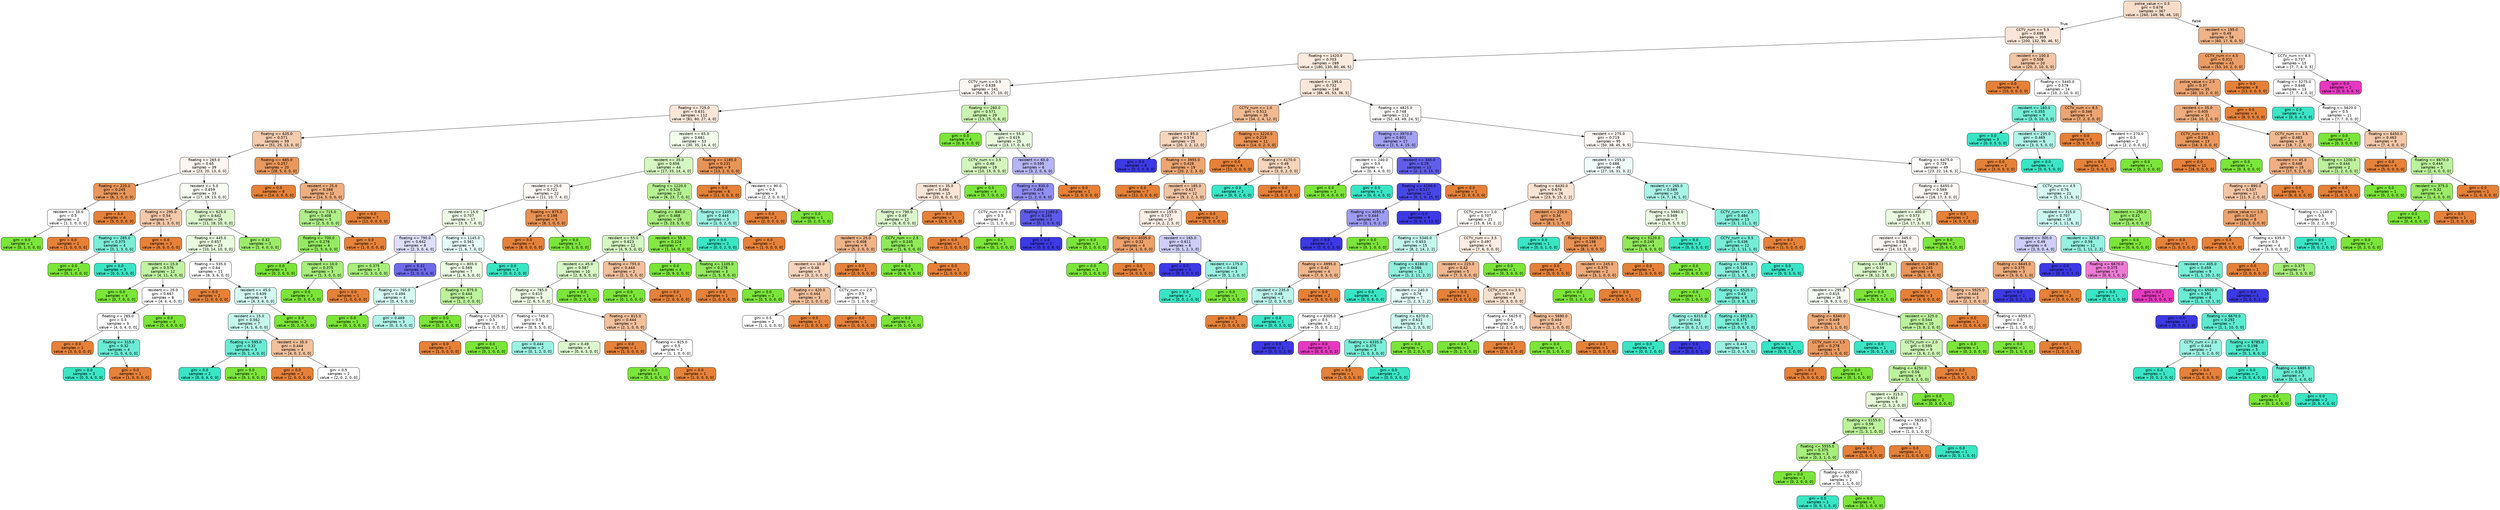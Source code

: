 digraph Tree {
node [shape=box, style="filled, rounded", color="black", fontname=helvetica] ;
edge [fontname=helvetica] ;
0 [label="police_value <= 0.5\ngini = 0.678\nsamples = 367\nvalue = [260, 149, 96, 46, 10]", fillcolor="#f8ddca"] ;
1 [label="CCTV_num <= 5.5\ngini = 0.698\nsamples = 309\nvalue = [200, 132, 90, 46, 5]", fillcolor="#fae6d8"] ;
0 -> 1 [labeldistance=2.5, labelangle=45, headlabel="True"] ;
2 [label="floating <= 1420.0\ngini = 0.703\nsamples = 289\nvalue = [180, 130, 80, 46, 5]", fillcolor="#fbebdf"] ;
1 -> 2 ;
3 [label="CCTV_num <= 0.5\ngini = 0.638\nsamples = 141\nvalue = [94, 85, 27, 10, 0]", fillcolor="#fdf6f1"] ;
2 -> 3 ;
4 [label="floating <= 725.0\ngini = 0.631\nsamples = 112\nvalue = [81, 60, 27, 4, 0]", fillcolor="#fae7da"] ;
3 -> 4 ;
5 [label="floating <= 635.0\ngini = 0.571\nsamples = 59\nvalue = [51, 25, 13, 0, 0]", fillcolor="#f4ccaf"] ;
4 -> 5 ;
6 [label="floating <= 265.0\ngini = 0.65\nsamples = 39\nvalue = [23, 20, 13, 0, 0]", fillcolor="#fdf5ef"] ;
5 -> 6 ;
7 [label="floating <= 220.0\ngini = 0.245\nsamples = 6\nvalue = [6, 1, 0, 0, 0]", fillcolor="#e9965a"] ;
6 -> 7 ;
8 [label="resident <= 10.0\ngini = 0.5\nsamples = 2\nvalue = [1, 1, 0, 0, 0]", fillcolor="#ffffff"] ;
7 -> 8 ;
9 [label="gini = 0.0\nsamples = 1\nvalue = [0, 1, 0, 0, 0]", fillcolor="#7be539"] ;
8 -> 9 ;
10 [label="gini = 0.0\nsamples = 1\nvalue = [1, 0, 0, 0, 0]", fillcolor="#e58139"] ;
8 -> 10 ;
11 [label="gini = 0.0\nsamples = 4\nvalue = [5, 0, 0, 0, 0]", fillcolor="#e58139"] ;
7 -> 11 ;
12 [label="resident <= 5.0\ngini = 0.659\nsamples = 33\nvalue = [17, 19, 13, 0, 0]", fillcolor="#f7fdf3"] ;
6 -> 12 ;
13 [label="floating <= 295.0\ngini = 0.54\nsamples = 7\nvalue = [6, 1, 3, 0, 0]", fillcolor="#f4c9aa"] ;
12 -> 13 ;
14 [label="floating <= 285.0\ngini = 0.375\nsamples = 4\nvalue = [0, 1, 3, 0, 0]", fillcolor="#7beed8"] ;
13 -> 14 ;
15 [label="gini = 0.0\nsamples = 1\nvalue = [0, 1, 0, 0, 0]", fillcolor="#7be539"] ;
14 -> 15 ;
16 [label="gini = 0.0\nsamples = 3\nvalue = [0, 0, 3, 0, 0]", fillcolor="#39e5c5"] ;
14 -> 16 ;
17 [label="gini = 0.0\nsamples = 3\nvalue = [6, 0, 0, 0, 0]", fillcolor="#e58139"] ;
13 -> 17 ;
18 [label="floating <= 625.0\ngini = 0.642\nsamples = 26\nvalue = [11, 18, 10, 0, 0]", fillcolor="#def8ce"] ;
12 -> 18 ;
19 [label="floating <= 445.0\ngini = 0.657\nsamples = 23\nvalue = [10, 14, 10, 0, 0]", fillcolor="#e9fbde"] ;
18 -> 19 ;
20 [label="resident <= 15.0\ngini = 0.576\nsamples = 12\nvalue = [4, 11, 4, 0, 0]", fillcolor="#c1f3a3"] ;
19 -> 20 ;
21 [label="gini = 0.0\nsamples = 4\nvalue = [0, 7, 0, 0, 0]", fillcolor="#7be539"] ;
20 -> 21 ;
22 [label="resident <= 25.0\ngini = 0.667\nsamples = 8\nvalue = [4, 4, 4, 0, 0]", fillcolor="#ffffff"] ;
20 -> 22 ;
23 [label="floating <= 285.0\ngini = 0.5\nsamples = 5\nvalue = [4, 0, 4, 0, 0]", fillcolor="#ffffff"] ;
22 -> 23 ;
24 [label="gini = 0.0\nsamples = 1\nvalue = [3, 0, 0, 0, 0]", fillcolor="#e58139"] ;
23 -> 24 ;
25 [label="floating <= 315.0\ngini = 0.32\nsamples = 4\nvalue = [1, 0, 4, 0, 0]", fillcolor="#6aecd4"] ;
23 -> 25 ;
26 [label="gini = 0.0\nsamples = 3\nvalue = [0, 0, 4, 0, 0]", fillcolor="#39e5c5"] ;
25 -> 26 ;
27 [label="gini = 0.0\nsamples = 1\nvalue = [1, 0, 0, 0, 0]", fillcolor="#e58139"] ;
25 -> 27 ;
28 [label="gini = 0.0\nsamples = 3\nvalue = [0, 4, 0, 0, 0]", fillcolor="#7be539"] ;
22 -> 28 ;
29 [label="floating <= 535.0\ngini = 0.64\nsamples = 11\nvalue = [6, 3, 6, 0, 0]", fillcolor="#ffffff"] ;
19 -> 29 ;
30 [label="gini = 0.0\nsamples = 2\nvalue = [2, 0, 0, 0, 0]", fillcolor="#e58139"] ;
29 -> 30 ;
31 [label="resident <= 45.0\ngini = 0.639\nsamples = 9\nvalue = [4, 3, 6, 0, 0]", fillcolor="#d3f9f2"] ;
29 -> 31 ;
32 [label="resident <= 15.0\ngini = 0.562\nsamples = 7\nvalue = [4, 1, 6, 0, 0]", fillcolor="#c6f8ee"] ;
31 -> 32 ;
33 [label="floating <= 595.0\ngini = 0.32\nsamples = 3\nvalue = [0, 1, 4, 0, 0]", fillcolor="#6aecd4"] ;
32 -> 33 ;
34 [label="gini = 0.0\nsamples = 2\nvalue = [0, 0, 4, 0, 0]", fillcolor="#39e5c5"] ;
33 -> 34 ;
35 [label="gini = 0.0\nsamples = 1\nvalue = [0, 1, 0, 0, 0]", fillcolor="#7be539"] ;
33 -> 35 ;
36 [label="resident <= 35.0\ngini = 0.444\nsamples = 4\nvalue = [4, 0, 2, 0, 0]", fillcolor="#f2c09c"] ;
32 -> 36 ;
37 [label="gini = 0.0\nsamples = 2\nvalue = [2, 0, 0, 0, 0]", fillcolor="#e58139"] ;
36 -> 37 ;
38 [label="gini = 0.5\nsamples = 2\nvalue = [2, 0, 2, 0, 0]", fillcolor="#ffffff"] ;
36 -> 38 ;
39 [label="gini = 0.0\nsamples = 2\nvalue = [0, 2, 0, 0, 0]", fillcolor="#7be539"] ;
31 -> 39 ;
40 [label="gini = 0.32\nsamples = 3\nvalue = [1, 4, 0, 0, 0]", fillcolor="#9cec6a"] ;
18 -> 40 ;
41 [label="floating <= 685.0\ngini = 0.257\nsamples = 20\nvalue = [28, 5, 0, 0, 0]", fillcolor="#ea985c"] ;
5 -> 41 ;
42 [label="gini = 0.0\nsamples = 8\nvalue = [14, 0, 0, 0, 0]", fillcolor="#e58139"] ;
41 -> 42 ;
43 [label="resident <= 25.0\ngini = 0.388\nsamples = 12\nvalue = [14, 5, 0, 0, 0]", fillcolor="#eeae80"] ;
41 -> 43 ;
44 [label="floating <= 715.0\ngini = 0.408\nsamples = 5\nvalue = [2, 5, 0, 0, 0]", fillcolor="#b0ef88"] ;
43 -> 44 ;
45 [label="floating <= 700.0\ngini = 0.278\nsamples = 4\nvalue = [1, 5, 0, 0, 0]", fillcolor="#95ea61"] ;
44 -> 45 ;
46 [label="gini = 0.0\nsamples = 1\nvalue = [0, 2, 0, 0, 0]", fillcolor="#7be539"] ;
45 -> 46 ;
47 [label="resident <= 10.0\ngini = 0.375\nsamples = 3\nvalue = [1, 3, 0, 0, 0]", fillcolor="#a7ee7b"] ;
45 -> 47 ;
48 [label="gini = 0.0\nsamples = 2\nvalue = [0, 3, 0, 0, 0]", fillcolor="#7be539"] ;
47 -> 48 ;
49 [label="gini = 0.0\nsamples = 1\nvalue = [1, 0, 0, 0, 0]", fillcolor="#e58139"] ;
47 -> 49 ;
50 [label="gini = 0.0\nsamples = 1\nvalue = [1, 0, 0, 0, 0]", fillcolor="#e58139"] ;
44 -> 50 ;
51 [label="gini = 0.0\nsamples = 7\nvalue = [12, 0, 0, 0, 0]", fillcolor="#e58139"] ;
43 -> 51 ;
52 [label="resident <= 65.0\ngini = 0.661\nsamples = 53\nvalue = [30, 35, 14, 4, 0]", fillcolor="#f3fdec"] ;
4 -> 52 ;
53 [label="resident <= 35.0\ngini = 0.656\nsamples = 44\nvalue = [17, 33, 14, 4, 0]", fillcolor="#d6f7c1"] ;
52 -> 53 ;
54 [label="resident <= 25.0\ngini = 0.721\nsamples = 22\nvalue = [11, 10, 7, 4, 0]", fillcolor="#fef9f6"] ;
53 -> 54 ;
55 [label="resident <= 15.0\ngini = 0.707\nsamples = 17\nvalue = [3, 9, 7, 4, 0]", fillcolor="#eefce6"] ;
54 -> 55 ;
56 [label="floating <= 790.0\ngini = 0.642\nsamples = 8\nvalue = [2, 3, 0, 4, 0]", fillcolor="#dedefb"] ;
55 -> 56 ;
57 [label="gini = 0.375\nsamples = 3\nvalue = [1, 3, 0, 0, 0]", fillcolor="#a7ee7b"] ;
56 -> 57 ;
58 [label="gini = 0.32\nsamples = 5\nvalue = [1, 0, 0, 4, 0]", fillcolor="#6d6aec"] ;
56 -> 58 ;
59 [label="floating <= 1145.0\ngini = 0.561\nsamples = 9\nvalue = [1, 6, 7, 0, 0]", fillcolor="#e6fcf8"] ;
55 -> 59 ;
60 [label="floating <= 805.0\ngini = 0.569\nsamples = 7\nvalue = [1, 6, 5, 0, 0]", fillcolor="#ecfbe3"] ;
59 -> 60 ;
61 [label="floating <= 765.0\ngini = 0.494\nsamples = 4\nvalue = [0, 4, 5, 0, 0]", fillcolor="#d7faf3"] ;
60 -> 61 ;
62 [label="gini = 0.0\nsamples = 1\nvalue = [0, 1, 0, 0, 0]", fillcolor="#7be539"] ;
61 -> 62 ;
63 [label="gini = 0.469\nsamples = 3\nvalue = [0, 3, 5, 0, 0]", fillcolor="#b0f5e8"] ;
61 -> 63 ;
64 [label="floating <= 875.0\ngini = 0.444\nsamples = 3\nvalue = [1, 2, 0, 0, 0]", fillcolor="#bdf29c"] ;
60 -> 64 ;
65 [label="gini = 0.0\nsamples = 1\nvalue = [0, 1, 0, 0, 0]", fillcolor="#7be539"] ;
64 -> 65 ;
66 [label="floating <= 1025.0\ngini = 0.5\nsamples = 2\nvalue = [1, 1, 0, 0, 0]", fillcolor="#ffffff"] ;
64 -> 66 ;
67 [label="gini = 0.0\nsamples = 1\nvalue = [1, 0, 0, 0, 0]", fillcolor="#e58139"] ;
66 -> 67 ;
68 [label="gini = 0.0\nsamples = 1\nvalue = [0, 1, 0, 0, 0]", fillcolor="#7be539"] ;
66 -> 68 ;
69 [label="gini = 0.0\nsamples = 2\nvalue = [0, 0, 2, 0, 0]", fillcolor="#39e5c5"] ;
59 -> 69 ;
70 [label="floating <= 875.0\ngini = 0.198\nsamples = 5\nvalue = [8, 1, 0, 0, 0]", fillcolor="#e89152"] ;
54 -> 70 ;
71 [label="gini = 0.0\nsamples = 4\nvalue = [8, 0, 0, 0, 0]", fillcolor="#e58139"] ;
70 -> 71 ;
72 [label="gini = 0.0\nsamples = 1\nvalue = [0, 1, 0, 0, 0]", fillcolor="#7be539"] ;
70 -> 72 ;
73 [label="floating <= 1220.0\ngini = 0.526\nsamples = 22\nvalue = [6, 23, 7, 0, 0]", fillcolor="#b6f192"] ;
53 -> 73 ;
74 [label="floating <= 840.0\ngini = 0.468\nsamples = 19\nvalue = [5, 23, 5, 0, 0]", fillcolor="#aaee80"] ;
73 -> 74 ;
75 [label="resident <= 55.0\ngini = 0.623\nsamples = 12\nvalue = [4, 9, 5, 0, 0]", fillcolor="#d6f7c2"] ;
74 -> 75 ;
76 [label="resident <= 45.0\ngini = 0.587\nsamples = 10\nvalue = [2, 8, 5, 0, 0]", fillcolor="#d7f7c4"] ;
75 -> 76 ;
77 [label="floating <= 785.0\ngini = 0.615\nsamples = 9\nvalue = [2, 6, 5, 0, 0]", fillcolor="#eefce6"] ;
76 -> 77 ;
78 [label="floating <= 745.0\ngini = 0.5\nsamples = 6\nvalue = [0, 5, 5, 0, 0]", fillcolor="#ffffff"] ;
77 -> 78 ;
79 [label="gini = 0.444\nsamples = 2\nvalue = [0, 1, 2, 0, 0]", fillcolor="#9cf2e2"] ;
78 -> 79 ;
80 [label="gini = 0.49\nsamples = 4\nvalue = [0, 4, 3, 0, 0]", fillcolor="#def8ce"] ;
78 -> 80 ;
81 [label="floating <= 815.0\ngini = 0.444\nsamples = 3\nvalue = [2, 1, 0, 0, 0]", fillcolor="#f2c09c"] ;
77 -> 81 ;
82 [label="gini = 0.0\nsamples = 1\nvalue = [1, 0, 0, 0, 0]", fillcolor="#e58139"] ;
81 -> 82 ;
83 [label="floating <= 825.0\ngini = 0.5\nsamples = 2\nvalue = [1, 1, 0, 0, 0]", fillcolor="#ffffff"] ;
81 -> 83 ;
84 [label="gini = 0.0\nsamples = 1\nvalue = [0, 1, 0, 0, 0]", fillcolor="#7be539"] ;
83 -> 84 ;
85 [label="gini = 0.0\nsamples = 1\nvalue = [1, 0, 0, 0, 0]", fillcolor="#e58139"] ;
83 -> 85 ;
86 [label="gini = 0.0\nsamples = 1\nvalue = [0, 2, 0, 0, 0]", fillcolor="#7be539"] ;
76 -> 86 ;
87 [label="floating <= 755.0\ngini = 0.444\nsamples = 2\nvalue = [2, 1, 0, 0, 0]", fillcolor="#f2c09c"] ;
75 -> 87 ;
88 [label="gini = 0.0\nsamples = 1\nvalue = [0, 1, 0, 0, 0]", fillcolor="#7be539"] ;
87 -> 88 ;
89 [label="gini = 0.0\nsamples = 1\nvalue = [2, 0, 0, 0, 0]", fillcolor="#e58139"] ;
87 -> 89 ;
90 [label="resident <= 55.0\ngini = 0.124\nsamples = 7\nvalue = [1, 14, 0, 0, 0]", fillcolor="#84e747"] ;
74 -> 90 ;
91 [label="gini = 0.0\nsamples = 4\nvalue = [0, 9, 0, 0, 0]", fillcolor="#7be539"] ;
90 -> 91 ;
92 [label="floating <= 1105.0\ngini = 0.278\nsamples = 3\nvalue = [1, 5, 0, 0, 0]", fillcolor="#95ea61"] ;
90 -> 92 ;
93 [label="gini = 0.0\nsamples = 1\nvalue = [1, 0, 0, 0, 0]", fillcolor="#e58139"] ;
92 -> 93 ;
94 [label="gini = 0.0\nsamples = 2\nvalue = [0, 5, 0, 0, 0]", fillcolor="#7be539"] ;
92 -> 94 ;
95 [label="floating <= 1335.0\ngini = 0.444\nsamples = 3\nvalue = [1, 0, 2, 0, 0]", fillcolor="#9cf2e2"] ;
73 -> 95 ;
96 [label="gini = 0.0\nsamples = 2\nvalue = [0, 0, 2, 0, 0]", fillcolor="#39e5c5"] ;
95 -> 96 ;
97 [label="gini = 0.0\nsamples = 1\nvalue = [1, 0, 0, 0, 0]", fillcolor="#e58139"] ;
95 -> 97 ;
98 [label="floating <= 1185.0\ngini = 0.231\nsamples = 9\nvalue = [13, 2, 0, 0, 0]", fillcolor="#e99457"] ;
52 -> 98 ;
99 [label="gini = 0.0\nsamples = 6\nvalue = [11, 0, 0, 0, 0]", fillcolor="#e58139"] ;
98 -> 99 ;
100 [label="resident <= 90.0\ngini = 0.5\nsamples = 3\nvalue = [2, 2, 0, 0, 0]", fillcolor="#ffffff"] ;
98 -> 100 ;
101 [label="gini = 0.0\nsamples = 2\nvalue = [2, 0, 0, 0, 0]", fillcolor="#e58139"] ;
100 -> 101 ;
102 [label="gini = 0.0\nsamples = 1\nvalue = [0, 2, 0, 0, 0]", fillcolor="#7be539"] ;
100 -> 102 ;
103 [label="floating <= 260.0\ngini = 0.571\nsamples = 29\nvalue = [13, 25, 0, 6, 0]", fillcolor="#ccf5b2"] ;
3 -> 103 ;
104 [label="gini = 0.0\nsamples = 4\nvalue = [0, 8, 0, 0, 0]", fillcolor="#7be539"] ;
103 -> 104 ;
105 [label="resident <= 55.0\ngini = 0.619\nsamples = 25\nvalue = [13, 17, 0, 6, 0]", fillcolor="#e8fadd"] ;
103 -> 105 ;
106 [label="CCTV_num <= 3.5\ngini = 0.48\nsamples = 19\nvalue = [10, 15, 0, 0, 0]", fillcolor="#d3f6bd"] ;
105 -> 106 ;
107 [label="resident <= 35.0\ngini = 0.494\nsamples = 15\nvalue = [10, 8, 0, 0, 0]", fillcolor="#fae6d7"] ;
106 -> 107 ;
108 [label="floating <= 790.0\ngini = 0.49\nsamples = 12\nvalue = [6, 8, 0, 0, 0]", fillcolor="#def8ce"] ;
107 -> 108 ;
109 [label="resident <= 25.0\ngini = 0.408\nsamples = 6\nvalue = [5, 2, 0, 0, 0]", fillcolor="#efb388"] ;
108 -> 109 ;
110 [label="resident <= 10.0\ngini = 0.48\nsamples = 5\nvalue = [3, 2, 0, 0, 0]", fillcolor="#f6d5bd"] ;
109 -> 110 ;
111 [label="floating <= 420.0\ngini = 0.444\nsamples = 3\nvalue = [2, 1, 0, 0, 0]", fillcolor="#f2c09c"] ;
110 -> 111 ;
112 [label="gini = 0.5\nsamples = 2\nvalue = [1, 1, 0, 0, 0]", fillcolor="#ffffff"] ;
111 -> 112 ;
113 [label="gini = 0.0\nsamples = 1\nvalue = [1, 0, 0, 0, 0]", fillcolor="#e58139"] ;
111 -> 113 ;
114 [label="CCTV_num <= 2.5\ngini = 0.5\nsamples = 2\nvalue = [1, 1, 0, 0, 0]", fillcolor="#ffffff"] ;
110 -> 114 ;
115 [label="gini = 0.0\nsamples = 1\nvalue = [1, 0, 0, 0, 0]", fillcolor="#e58139"] ;
114 -> 115 ;
116 [label="gini = 0.0\nsamples = 1\nvalue = [0, 1, 0, 0, 0]", fillcolor="#7be539"] ;
114 -> 116 ;
117 [label="gini = 0.0\nsamples = 1\nvalue = [2, 0, 0, 0, 0]", fillcolor="#e58139"] ;
109 -> 117 ;
118 [label="CCTV_num <= 2.5\ngini = 0.245\nsamples = 6\nvalue = [1, 6, 0, 0, 0]", fillcolor="#91e95a"] ;
108 -> 118 ;
119 [label="gini = 0.0\nsamples = 5\nvalue = [0, 6, 0, 0, 0]", fillcolor="#7be539"] ;
118 -> 119 ;
120 [label="gini = 0.0\nsamples = 1\nvalue = [1, 0, 0, 0, 0]", fillcolor="#e58139"] ;
118 -> 120 ;
121 [label="gini = 0.0\nsamples = 3\nvalue = [4, 0, 0, 0, 0]", fillcolor="#e58139"] ;
107 -> 121 ;
122 [label="gini = 0.0\nsamples = 4\nvalue = [0, 7, 0, 0, 0]", fillcolor="#7be539"] ;
106 -> 122 ;
123 [label="resident <= 65.0\ngini = 0.595\nsamples = 6\nvalue = [3, 2, 0, 6, 0]", fillcolor="#b6b5f5"] ;
105 -> 123 ;
124 [label="floating <= 930.0\ngini = 0.494\nsamples = 5\nvalue = [1, 2, 0, 6, 0]", fillcolor="#908ef0"] ;
123 -> 124 ;
125 [label="CCTV_num <= 3.0\ngini = 0.5\nsamples = 2\nvalue = [1, 1, 0, 0, 0]", fillcolor="#ffffff"] ;
124 -> 125 ;
126 [label="gini = 0.0\nsamples = 1\nvalue = [1, 0, 0, 0, 0]", fillcolor="#e58139"] ;
125 -> 126 ;
127 [label="gini = 0.0\nsamples = 1\nvalue = [0, 1, 0, 0, 0]", fillcolor="#7be539"] ;
125 -> 127 ;
128 [label="floating <= 1180.0\ngini = 0.245\nsamples = 3\nvalue = [0, 1, 0, 6, 0]", fillcolor="#5d5ae9"] ;
124 -> 128 ;
129 [label="gini = 0.0\nsamples = 2\nvalue = [0, 0, 0, 6, 0]", fillcolor="#3c39e5"] ;
128 -> 129 ;
130 [label="gini = 0.0\nsamples = 1\nvalue = [0, 1, 0, 0, 0]", fillcolor="#7be539"] ;
128 -> 130 ;
131 [label="gini = 0.0\nsamples = 1\nvalue = [2, 0, 0, 0, 0]", fillcolor="#e58139"] ;
123 -> 131 ;
132 [label="resident <= 195.0\ngini = 0.732\nsamples = 148\nvalue = [86, 45, 53, 36, 5]", fillcolor="#fae7d9"] ;
2 -> 132 ;
133 [label="CCTV_num <= 1.0\ngini = 0.512\nsamples = 36\nvalue = [34, 2, 4, 12, 0]", fillcolor="#f1ba92"] ;
132 -> 133 ;
134 [label="resident <= 85.0\ngini = 0.574\nsamples = 25\nvalue = [20, 2, 2, 12, 0]", fillcolor="#f6d5bd"] ;
133 -> 134 ;
135 [label="gini = 0.0\nsamples = 6\nvalue = [0, 0, 0, 9, 0]", fillcolor="#3c39e5"] ;
134 -> 135 ;
136 [label="floating <= 3955.0\ngini = 0.428\nsamples = 19\nvalue = [20, 2, 2, 3, 0]", fillcolor="#eda673"] ;
134 -> 136 ;
137 [label="gini = 0.0\nsamples = 7\nvalue = [11, 0, 0, 0, 0]", fillcolor="#e58139"] ;
136 -> 137 ;
138 [label="resident <= 185.0\ngini = 0.617\nsamples = 12\nvalue = [9, 2, 2, 3, 0]", fillcolor="#f3c5a4"] ;
136 -> 138 ;
139 [label="resident <= 155.0\ngini = 0.727\nsamples = 10\nvalue = [4, 2, 2, 3, 0]", fillcolor="#fcefe6"] ;
138 -> 139 ;
140 [label="floating <= 4035.0\ngini = 0.32\nsamples = 4\nvalue = [4, 1, 0, 0, 0]", fillcolor="#eca06a"] ;
139 -> 140 ;
141 [label="gini = 0.0\nsamples = 1\nvalue = [0, 1, 0, 0, 0]", fillcolor="#7be539"] ;
140 -> 141 ;
142 [label="gini = 0.0\nsamples = 3\nvalue = [4, 0, 0, 0, 0]", fillcolor="#e58139"] ;
140 -> 142 ;
143 [label="resident <= 165.0\ngini = 0.611\nsamples = 6\nvalue = [0, 1, 2, 3, 0]", fillcolor="#cecef8"] ;
139 -> 143 ;
144 [label="gini = 0.0\nsamples = 3\nvalue = [0, 0, 0, 3, 0]", fillcolor="#3c39e5"] ;
143 -> 144 ;
145 [label="resident <= 175.0\ngini = 0.444\nsamples = 3\nvalue = [0, 1, 2, 0, 0]", fillcolor="#9cf2e2"] ;
143 -> 145 ;
146 [label="gini = 0.0\nsamples = 2\nvalue = [0, 0, 2, 0, 0]", fillcolor="#39e5c5"] ;
145 -> 146 ;
147 [label="gini = 0.0\nsamples = 1\nvalue = [0, 1, 0, 0, 0]", fillcolor="#7be539"] ;
145 -> 147 ;
148 [label="gini = 0.0\nsamples = 2\nvalue = [5, 0, 0, 0, 0]", fillcolor="#e58139"] ;
138 -> 148 ;
149 [label="floating <= 3220.0\ngini = 0.219\nsamples = 11\nvalue = [14, 0, 2, 0, 0]", fillcolor="#e99355"] ;
133 -> 149 ;
150 [label="gini = 0.0\nsamples = 6\nvalue = [11, 0, 0, 0, 0]", fillcolor="#e58139"] ;
149 -> 150 ;
151 [label="floating <= 4170.0\ngini = 0.48\nsamples = 5\nvalue = [3, 0, 2, 0, 0]", fillcolor="#f6d5bd"] ;
149 -> 151 ;
152 [label="gini = 0.0\nsamples = 2\nvalue = [0, 0, 2, 0, 0]", fillcolor="#39e5c5"] ;
151 -> 152 ;
153 [label="gini = 0.0\nsamples = 3\nvalue = [3, 0, 0, 0, 0]", fillcolor="#e58139"] ;
151 -> 153 ;
154 [label="floating <= 4825.0\ngini = 0.748\nsamples = 112\nvalue = [52, 43, 49, 24, 5]", fillcolor="#fefcfa"] ;
132 -> 154 ;
155 [label="floating <= 3970.0\ngini = 0.601\nsamples = 17\nvalue = [2, 5, 4, 15, 0]", fillcolor="#a2a1f3"] ;
154 -> 155 ;
156 [label="resident <= 240.0\ngini = 0.5\nsamples = 4\nvalue = [0, 4, 4, 0, 0]", fillcolor="#ffffff"] ;
155 -> 156 ;
157 [label="gini = 0.0\nsamples = 2\nvalue = [0, 4, 0, 0, 0]", fillcolor="#7be539"] ;
156 -> 157 ;
158 [label="gini = 0.0\nsamples = 2\nvalue = [0, 0, 4, 0, 0]", fillcolor="#39e5c5"] ;
156 -> 158 ;
159 [label="resident <= 340.0\ngini = 0.29\nsamples = 13\nvalue = [2, 1, 0, 15, 0]", fillcolor="#615eea"] ;
155 -> 159 ;
160 [label="floating <= 4100.0\ngini = 0.117\nsamples = 12\nvalue = [0, 1, 0, 15, 0]", fillcolor="#4946e7"] ;
159 -> 160 ;
161 [label="floating <= 4055.0\ngini = 0.444\nsamples = 3\nvalue = [0, 1, 0, 2, 0]", fillcolor="#9e9cf2"] ;
160 -> 161 ;
162 [label="gini = 0.0\nsamples = 2\nvalue = [0, 0, 0, 2, 0]", fillcolor="#3c39e5"] ;
161 -> 162 ;
163 [label="gini = 0.0\nsamples = 1\nvalue = [0, 1, 0, 0, 0]", fillcolor="#7be539"] ;
161 -> 163 ;
164 [label="gini = 0.0\nsamples = 9\nvalue = [0, 0, 0, 13, 0]", fillcolor="#3c39e5"] ;
160 -> 164 ;
165 [label="gini = 0.0\nsamples = 1\nvalue = [2, 0, 0, 0, 0]", fillcolor="#e58139"] ;
159 -> 165 ;
166 [label="resident <= 275.0\ngini = 0.719\nsamples = 95\nvalue = [50, 38, 45, 9, 5]", fillcolor="#fef9f5"] ;
154 -> 166 ;
167 [label="resident <= 255.0\ngini = 0.686\nsamples = 46\nvalue = [27, 16, 31, 3, 2]", fillcolor="#f0fdfb"] ;
166 -> 167 ;
168 [label="floating <= 6430.0\ngini = 0.676\nsamples = 26\nvalue = [23, 9, 15, 2, 2]", fillcolor="#f9e3d3"] ;
167 -> 168 ;
169 [label="CCTV_num <= 1.0\ngini = 0.707\nsamples = 21\nvalue = [15, 8, 14, 2, 2]", fillcolor="#fefaf8"] ;
168 -> 169 ;
170 [label="floating <= 5340.0\ngini = 0.653\nsamples = 15\nvalue = [8, 2, 14, 2, 2]", fillcolor="#c4f7ee"] ;
169 -> 170 ;
171 [label="floating <= 4995.0\ngini = 0.42\nsamples = 4\nvalue = [7, 0, 3, 0, 0]", fillcolor="#f0b78e"] ;
170 -> 171 ;
172 [label="resident <= 235.0\ngini = 0.48\nsamples = 2\nvalue = [2, 0, 3, 0, 0]", fillcolor="#bdf6ec"] ;
171 -> 172 ;
173 [label="gini = 0.0\nsamples = 1\nvalue = [2, 0, 0, 0, 0]", fillcolor="#e58139"] ;
172 -> 173 ;
174 [label="gini = 0.0\nsamples = 1\nvalue = [0, 0, 3, 0, 0]", fillcolor="#39e5c5"] ;
172 -> 174 ;
175 [label="gini = 0.0\nsamples = 2\nvalue = [5, 0, 0, 0, 0]", fillcolor="#e58139"] ;
171 -> 175 ;
176 [label="floating <= 6180.0\ngini = 0.586\nsamples = 11\nvalue = [1, 2, 11, 2, 2]", fillcolor="#90f0de"] ;
170 -> 176 ;
177 [label="gini = 0.0\nsamples = 4\nvalue = [0, 0, 8, 0, 0]", fillcolor="#39e5c5"] ;
176 -> 177 ;
178 [label="resident <= 240.0\ngini = 0.78\nsamples = 7\nvalue = [1, 2, 3, 2, 2]", fillcolor="#e6fcf8"] ;
176 -> 178 ;
179 [label="floating <= 6305.0\ngini = 0.5\nsamples = 2\nvalue = [0, 0, 0, 2, 2]", fillcolor="#ffffff"] ;
178 -> 179 ;
180 [label="gini = 0.0\nsamples = 1\nvalue = [0, 0, 0, 2, 0]", fillcolor="#3c39e5"] ;
179 -> 180 ;
181 [label="gini = 0.0\nsamples = 1\nvalue = [0, 0, 0, 0, 2]", fillcolor="#e539c0"] ;
179 -> 181 ;
182 [label="floating <= 6370.0\ngini = 0.611\nsamples = 5\nvalue = [1, 2, 3, 0, 0]", fillcolor="#cef8f0"] ;
178 -> 182 ;
183 [label="floating <= 6335.0\ngini = 0.375\nsamples = 3\nvalue = [1, 0, 3, 0, 0]", fillcolor="#7beed8"] ;
182 -> 183 ;
184 [label="gini = 0.0\nsamples = 1\nvalue = [1, 0, 0, 0, 0]", fillcolor="#e58139"] ;
183 -> 184 ;
185 [label="gini = 0.0\nsamples = 2\nvalue = [0, 0, 3, 0, 0]", fillcolor="#39e5c5"] ;
183 -> 185 ;
186 [label="gini = 0.0\nsamples = 2\nvalue = [0, 2, 0, 0, 0]", fillcolor="#7be539"] ;
182 -> 186 ;
187 [label="CCTV_num <= 3.5\ngini = 0.497\nsamples = 6\nvalue = [7, 6, 0, 0, 0]", fillcolor="#fbede3"] ;
169 -> 187 ;
188 [label="resident <= 225.0\ngini = 0.42\nsamples = 5\nvalue = [7, 3, 0, 0, 0]", fillcolor="#f0b78e"] ;
187 -> 188 ;
189 [label="gini = 0.0\nsamples = 1\nvalue = [3, 0, 0, 0, 0]", fillcolor="#e58139"] ;
188 -> 189 ;
190 [label="CCTV_num <= 2.5\ngini = 0.49\nsamples = 4\nvalue = [4, 3, 0, 0, 0]", fillcolor="#f8e0ce"] ;
188 -> 190 ;
191 [label="floating <= 5625.0\ngini = 0.5\nsamples = 2\nvalue = [2, 2, 0, 0, 0]", fillcolor="#ffffff"] ;
190 -> 191 ;
192 [label="gini = 0.0\nsamples = 1\nvalue = [0, 2, 0, 0, 0]", fillcolor="#7be539"] ;
191 -> 192 ;
193 [label="gini = 0.0\nsamples = 1\nvalue = [2, 0, 0, 0, 0]", fillcolor="#e58139"] ;
191 -> 193 ;
194 [label="floating <= 5690.0\ngini = 0.444\nsamples = 2\nvalue = [2, 1, 0, 0, 0]", fillcolor="#f2c09c"] ;
190 -> 194 ;
195 [label="gini = 0.0\nsamples = 1\nvalue = [0, 1, 0, 0, 0]", fillcolor="#7be539"] ;
194 -> 195 ;
196 [label="gini = 0.0\nsamples = 1\nvalue = [2, 0, 0, 0, 0]", fillcolor="#e58139"] ;
194 -> 196 ;
197 [label="gini = 0.0\nsamples = 1\nvalue = [0, 3, 0, 0, 0]", fillcolor="#7be539"] ;
187 -> 197 ;
198 [label="resident <= 220.0\ngini = 0.34\nsamples = 5\nvalue = [8, 1, 1, 0, 0]", fillcolor="#eb9d65"] ;
168 -> 198 ;
199 [label="gini = 0.0\nsamples = 1\nvalue = [0, 0, 1, 0, 0]", fillcolor="#39e5c5"] ;
198 -> 199 ;
200 [label="floating <= 6655.0\ngini = 0.198\nsamples = 4\nvalue = [8, 1, 0, 0, 0]", fillcolor="#e89152"] ;
198 -> 200 ;
201 [label="gini = 0.0\nsamples = 2\nvalue = [5, 0, 0, 0, 0]", fillcolor="#e58139"] ;
200 -> 201 ;
202 [label="resident <= 245.0\ngini = 0.375\nsamples = 2\nvalue = [3, 1, 0, 0, 0]", fillcolor="#eeab7b"] ;
200 -> 202 ;
203 [label="gini = 0.0\nsamples = 1\nvalue = [0, 1, 0, 0, 0]", fillcolor="#7be539"] ;
202 -> 203 ;
204 [label="gini = 0.0\nsamples = 1\nvalue = [3, 0, 0, 0, 0]", fillcolor="#e58139"] ;
202 -> 204 ;
205 [label="resident <= 265.0\ngini = 0.589\nsamples = 20\nvalue = [4, 7, 16, 1, 0]", fillcolor="#aaf4e6"] ;
167 -> 205 ;
206 [label="floating <= 5980.0\ngini = 0.569\nsamples = 7\nvalue = [1, 6, 5, 0, 0]", fillcolor="#ecfbe3"] ;
205 -> 206 ;
207 [label="floating <= 5120.0\ngini = 0.245\nsamples = 4\nvalue = [1, 6, 0, 0, 0]", fillcolor="#91e95a"] ;
206 -> 207 ;
208 [label="gini = 0.0\nsamples = 1\nvalue = [1, 0, 0, 0, 0]", fillcolor="#e58139"] ;
207 -> 208 ;
209 [label="gini = 0.0\nsamples = 3\nvalue = [0, 6, 0, 0, 0]", fillcolor="#7be539"] ;
207 -> 209 ;
210 [label="gini = 0.0\nsamples = 3\nvalue = [0, 0, 5, 0, 0]", fillcolor="#39e5c5"] ;
206 -> 210 ;
211 [label="CCTV_num <= 2.5\ngini = 0.484\nsamples = 13\nvalue = [3, 1, 11, 1, 0]", fillcolor="#85efdb"] ;
205 -> 211 ;
212 [label="CCTV_num <= 0.5\ngini = 0.436\nsamples = 12\nvalue = [2, 1, 11, 1, 0]", fillcolor="#76edd7"] ;
211 -> 212 ;
213 [label="floating <= 5895.0\ngini = 0.514\nsamples = 9\nvalue = [2, 1, 8, 1, 0]", fillcolor="#88efdc"] ;
212 -> 213 ;
214 [label="gini = 0.0\nsamples = 1\nvalue = [0, 1, 0, 0, 0]", fillcolor="#7be539"] ;
213 -> 214 ;
215 [label="floating <= 6520.0\ngini = 0.43\nsamples = 8\nvalue = [2, 0, 8, 1, 0]", fillcolor="#7beed8"] ;
213 -> 215 ;
216 [label="floating <= 6315.0\ngini = 0.444\nsamples = 3\nvalue = [0, 0, 2, 1, 0]", fillcolor="#9cf2e2"] ;
215 -> 216 ;
217 [label="gini = 0.0\nsamples = 2\nvalue = [0, 0, 2, 0, 0]", fillcolor="#39e5c5"] ;
216 -> 217 ;
218 [label="gini = 0.0\nsamples = 1\nvalue = [0, 0, 0, 1, 0]", fillcolor="#3c39e5"] ;
216 -> 218 ;
219 [label="floating <= 6815.0\ngini = 0.375\nsamples = 5\nvalue = [2, 0, 6, 0, 0]", fillcolor="#7beed8"] ;
215 -> 219 ;
220 [label="gini = 0.444\nsamples = 3\nvalue = [2, 0, 4, 0, 0]", fillcolor="#9cf2e2"] ;
219 -> 220 ;
221 [label="gini = 0.0\nsamples = 2\nvalue = [0, 0, 2, 0, 0]", fillcolor="#39e5c5"] ;
219 -> 221 ;
222 [label="gini = 0.0\nsamples = 3\nvalue = [0, 0, 3, 0, 0]", fillcolor="#39e5c5"] ;
212 -> 222 ;
223 [label="gini = 0.0\nsamples = 1\nvalue = [1, 0, 0, 0, 0]", fillcolor="#e58139"] ;
211 -> 223 ;
224 [label="floating <= 6475.0\ngini = 0.729\nsamples = 49\nvalue = [23, 22, 14, 6, 3]", fillcolor="#fefcfb"] ;
166 -> 224 ;
225 [label="floating <= 6450.0\ngini = 0.569\nsamples = 28\nvalue = [18, 17, 3, 0, 0]", fillcolor="#fef9f6"] ;
224 -> 225 ;
226 [label="resident <= 400.0\ngini = 0.573\nsamples = 26\nvalue = [14, 17, 3, 0, 0]", fillcolor="#ebfbe1"] ;
225 -> 226 ;
227 [label="resident <= 345.0\ngini = 0.584\nsamples = 24\nvalue = [14, 13, 3, 0, 0]", fillcolor="#fdf8f3"] ;
226 -> 227 ;
228 [label="floating <= 6375.0\ngini = 0.59\nsamples = 18\nvalue = [8, 12, 3, 0, 0]", fillcolor="#dcf8ca"] ;
227 -> 228 ;
229 [label="resident <= 295.0\ngini = 0.615\nsamples = 16\nvalue = [8, 9, 3, 0, 0]", fillcolor="#f4fdef"] ;
228 -> 229 ;
230 [label="floating <= 6340.0\ngini = 0.449\nsamples = 6\nvalue = [5, 1, 1, 0, 0]", fillcolor="#eeab7b"] ;
229 -> 230 ;
231 [label="CCTV_num <= 1.5\ngini = 0.278\nsamples = 5\nvalue = [5, 1, 0, 0, 0]", fillcolor="#ea9a61"] ;
230 -> 231 ;
232 [label="gini = 0.0\nsamples = 4\nvalue = [5, 0, 0, 0, 0]", fillcolor="#e58139"] ;
231 -> 232 ;
233 [label="gini = 0.0\nsamples = 1\nvalue = [0, 1, 0, 0, 0]", fillcolor="#7be539"] ;
231 -> 233 ;
234 [label="gini = 0.0\nsamples = 1\nvalue = [0, 0, 1, 0, 0]", fillcolor="#39e5c5"] ;
230 -> 234 ;
235 [label="resident <= 325.0\ngini = 0.544\nsamples = 10\nvalue = [3, 8, 2, 0, 0]", fillcolor="#bdf29c"] ;
229 -> 235 ;
236 [label="CCTV_num <= 2.0\ngini = 0.595\nsamples = 9\nvalue = [3, 6, 2, 0, 0]", fillcolor="#cef5b5"] ;
235 -> 236 ;
237 [label="floating <= 6250.0\ngini = 0.56\nsamples = 8\nvalue = [2, 6, 2, 0, 0]", fillcolor="#bdf29c"] ;
236 -> 237 ;
238 [label="resident <= 315.0\ngini = 0.653\nsamples = 6\nvalue = [2, 3, 2, 0, 0]", fillcolor="#e5fad7"] ;
237 -> 238 ;
239 [label="floating <= 6155.0\ngini = 0.56\nsamples = 4\nvalue = [1, 3, 1, 0, 0]", fillcolor="#bdf29c"] ;
238 -> 239 ;
240 [label="floating <= 5555.0\ngini = 0.375\nsamples = 3\nvalue = [0, 3, 1, 0, 0]", fillcolor="#a7ee7b"] ;
239 -> 240 ;
241 [label="gini = 0.0\nsamples = 1\nvalue = [0, 2, 0, 0, 0]", fillcolor="#7be539"] ;
240 -> 241 ;
242 [label="floating <= 6055.0\ngini = 0.5\nsamples = 2\nvalue = [0, 1, 1, 0, 0]", fillcolor="#ffffff"] ;
240 -> 242 ;
243 [label="gini = 0.0\nsamples = 1\nvalue = [0, 0, 1, 0, 0]", fillcolor="#39e5c5"] ;
242 -> 243 ;
244 [label="gini = 0.0\nsamples = 1\nvalue = [0, 1, 0, 0, 0]", fillcolor="#7be539"] ;
242 -> 244 ;
245 [label="gini = 0.0\nsamples = 1\nvalue = [1, 0, 0, 0, 0]", fillcolor="#e58139"] ;
239 -> 245 ;
246 [label="floating <= 5835.0\ngini = 0.5\nsamples = 2\nvalue = [1, 0, 1, 0, 0]", fillcolor="#ffffff"] ;
238 -> 246 ;
247 [label="gini = 0.0\nsamples = 1\nvalue = [1, 0, 0, 0, 0]", fillcolor="#e58139"] ;
246 -> 247 ;
248 [label="gini = 0.0\nsamples = 1\nvalue = [0, 0, 1, 0, 0]", fillcolor="#39e5c5"] ;
246 -> 248 ;
249 [label="gini = 0.0\nsamples = 2\nvalue = [0, 3, 0, 0, 0]", fillcolor="#7be539"] ;
237 -> 249 ;
250 [label="gini = 0.0\nsamples = 1\nvalue = [1, 0, 0, 0, 0]", fillcolor="#e58139"] ;
236 -> 250 ;
251 [label="gini = 0.0\nsamples = 1\nvalue = [0, 2, 0, 0, 0]", fillcolor="#7be539"] ;
235 -> 251 ;
252 [label="gini = 0.0\nsamples = 2\nvalue = [0, 3, 0, 0, 0]", fillcolor="#7be539"] ;
228 -> 252 ;
253 [label="resident <= 365.0\ngini = 0.245\nsamples = 6\nvalue = [6, 1, 0, 0, 0]", fillcolor="#e9965a"] ;
227 -> 253 ;
254 [label="gini = 0.0\nsamples = 3\nvalue = [4, 0, 0, 0, 0]", fillcolor="#e58139"] ;
253 -> 254 ;
255 [label="floating <= 5925.0\ngini = 0.444\nsamples = 3\nvalue = [2, 1, 0, 0, 0]", fillcolor="#f2c09c"] ;
253 -> 255 ;
256 [label="gini = 0.0\nsamples = 1\nvalue = [1, 0, 0, 0, 0]", fillcolor="#e58139"] ;
255 -> 256 ;
257 [label="floating <= 6055.0\ngini = 0.5\nsamples = 2\nvalue = [1, 1, 0, 0, 0]", fillcolor="#ffffff"] ;
255 -> 257 ;
258 [label="gini = 0.0\nsamples = 1\nvalue = [0, 1, 0, 0, 0]", fillcolor="#7be539"] ;
257 -> 258 ;
259 [label="gini = 0.0\nsamples = 1\nvalue = [1, 0, 0, 0, 0]", fillcolor="#e58139"] ;
257 -> 259 ;
260 [label="gini = 0.0\nsamples = 2\nvalue = [0, 4, 0, 0, 0]", fillcolor="#7be539"] ;
226 -> 260 ;
261 [label="gini = 0.0\nsamples = 2\nvalue = [4, 0, 0, 0, 0]", fillcolor="#e58139"] ;
225 -> 261 ;
262 [label="CCTV_num <= 4.5\ngini = 0.76\nsamples = 21\nvalue = [5, 5, 11, 6, 3]", fillcolor="#d6faf3"] ;
224 -> 262 ;
263 [label="resident <= 315.0\ngini = 0.707\nsamples = 18\nvalue = [4, 1, 11, 6, 3]", fillcolor="#cbf8f0"] ;
262 -> 263 ;
264 [label="resident <= 300.0\ngini = 0.49\nsamples = 6\nvalue = [3, 0, 0, 4, 0]", fillcolor="#cecef8"] ;
263 -> 264 ;
265 [label="floating <= 6645.0\ngini = 0.375\nsamples = 3\nvalue = [3, 0, 0, 1, 0]", fillcolor="#eeab7b"] ;
264 -> 265 ;
266 [label="gini = 0.0\nsamples = 1\nvalue = [0, 0, 0, 1, 0]", fillcolor="#3c39e5"] ;
265 -> 266 ;
267 [label="gini = 0.0\nsamples = 2\nvalue = [3, 0, 0, 0, 0]", fillcolor="#e58139"] ;
265 -> 267 ;
268 [label="gini = 0.0\nsamples = 3\nvalue = [0, 0, 0, 3, 0]", fillcolor="#3c39e5"] ;
264 -> 268 ;
269 [label="resident <= 325.0\ngini = 0.58\nsamples = 12\nvalue = [1, 1, 11, 2, 3]", fillcolor="#95f1e0"] ;
263 -> 269 ;
270 [label="floating <= 6670.0\ngini = 0.375\nsamples = 3\nvalue = [0, 0, 1, 0, 3]", fillcolor="#ee7bd5"] ;
269 -> 270 ;
271 [label="gini = 0.0\nsamples = 1\nvalue = [0, 0, 1, 0, 0]", fillcolor="#39e5c5"] ;
270 -> 271 ;
272 [label="gini = 0.0\nsamples = 2\nvalue = [0, 0, 0, 0, 3]", fillcolor="#e539c0"] ;
270 -> 272 ;
273 [label="resident <= 405.0\ngini = 0.459\nsamples = 9\nvalue = [1, 1, 10, 2, 0]", fillcolor="#7beed8"] ;
269 -> 273 ;
274 [label="floating <= 6500.0\ngini = 0.391\nsamples = 8\nvalue = [1, 1, 10, 1, 0]", fillcolor="#6becd4"] ;
273 -> 274 ;
275 [label="gini = 0.0\nsamples = 1\nvalue = [0, 0, 0, 1, 0]", fillcolor="#3c39e5"] ;
274 -> 275 ;
276 [label="floating <= 6670.0\ngini = 0.292\nsamples = 7\nvalue = [1, 1, 10, 0, 0]", fillcolor="#5dead0"] ;
274 -> 276 ;
277 [label="CCTV_num <= 2.0\ngini = 0.444\nsamples = 2\nvalue = [1, 0, 2, 0, 0]", fillcolor="#9cf2e2"] ;
276 -> 277 ;
278 [label="gini = 0.0\nsamples = 1\nvalue = [0, 0, 2, 0, 0]", fillcolor="#39e5c5"] ;
277 -> 278 ;
279 [label="gini = 0.0\nsamples = 1\nvalue = [1, 0, 0, 0, 0]", fillcolor="#e58139"] ;
277 -> 279 ;
280 [label="floating <= 6785.0\ngini = 0.198\nsamples = 5\nvalue = [0, 1, 8, 0, 0]", fillcolor="#52e8cc"] ;
276 -> 280 ;
281 [label="gini = 0.0\nsamples = 2\nvalue = [0, 0, 4, 0, 0]", fillcolor="#39e5c5"] ;
280 -> 281 ;
282 [label="floating <= 6885.0\ngini = 0.32\nsamples = 3\nvalue = [0, 1, 4, 0, 0]", fillcolor="#6aecd4"] ;
280 -> 282 ;
283 [label="gini = 0.0\nsamples = 1\nvalue = [0, 1, 0, 0, 0]", fillcolor="#7be539"] ;
282 -> 283 ;
284 [label="gini = 0.0\nsamples = 2\nvalue = [0, 0, 4, 0, 0]", fillcolor="#39e5c5"] ;
282 -> 284 ;
285 [label="gini = 0.0\nsamples = 1\nvalue = [0, 0, 0, 1, 0]", fillcolor="#3c39e5"] ;
273 -> 285 ;
286 [label="resident <= 295.0\ngini = 0.32\nsamples = 3\nvalue = [1, 4, 0, 0, 0]", fillcolor="#9cec6a"] ;
262 -> 286 ;
287 [label="gini = 0.0\nsamples = 2\nvalue = [0, 4, 0, 0, 0]", fillcolor="#7be539"] ;
286 -> 287 ;
288 [label="gini = 0.0\nsamples = 1\nvalue = [1, 0, 0, 0, 0]", fillcolor="#e58139"] ;
286 -> 288 ;
289 [label="resident <= 100.0\ngini = 0.508\nsamples = 20\nvalue = [20, 2, 10, 0, 0]", fillcolor="#f3c6a5"] ;
1 -> 289 ;
290 [label="gini = 0.0\nsamples = 6\nvalue = [10, 0, 0, 0, 0]", fillcolor="#e58139"] ;
289 -> 290 ;
291 [label="floating <= 5445.0\ngini = 0.579\nsamples = 14\nvalue = [10, 2, 10, 0, 0]", fillcolor="#ffffff"] ;
289 -> 291 ;
292 [label="resident <= 160.0\ngini = 0.355\nsamples = 9\nvalue = [3, 0, 10, 0, 0]", fillcolor="#74edd6"] ;
291 -> 292 ;
293 [label="gini = 0.0\nsamples = 3\nvalue = [0, 0, 5, 0, 0]", fillcolor="#39e5c5"] ;
292 -> 293 ;
294 [label="resident <= 235.0\ngini = 0.469\nsamples = 6\nvalue = [3, 0, 5, 0, 0]", fillcolor="#b0f5e8"] ;
292 -> 294 ;
295 [label="gini = 0.0\nsamples = 2\nvalue = [3, 0, 0, 0, 0]", fillcolor="#e58139"] ;
294 -> 295 ;
296 [label="gini = 0.0\nsamples = 4\nvalue = [0, 0, 5, 0, 0]", fillcolor="#39e5c5"] ;
294 -> 296 ;
297 [label="CCTV_num <= 8.5\ngini = 0.346\nsamples = 5\nvalue = [7, 2, 0, 0, 0]", fillcolor="#eca572"] ;
291 -> 297 ;
298 [label="gini = 0.0\nsamples = 3\nvalue = [5, 0, 0, 0, 0]", fillcolor="#e58139"] ;
297 -> 298 ;
299 [label="resident <= 270.0\ngini = 0.5\nsamples = 2\nvalue = [2, 2, 0, 0, 0]", fillcolor="#ffffff"] ;
297 -> 299 ;
300 [label="gini = 0.0\nsamples = 1\nvalue = [2, 0, 0, 0, 0]", fillcolor="#e58139"] ;
299 -> 300 ;
301 [label="gini = 0.0\nsamples = 1\nvalue = [0, 2, 0, 0, 0]", fillcolor="#7be539"] ;
299 -> 301 ;
302 [label="resident <= 195.0\ngini = 0.49\nsamples = 58\nvalue = [60, 17, 6, 0, 5]", fillcolor="#efb387"] ;
0 -> 302 [labeldistance=2.5, labelangle=-45, headlabel="False"] ;
303 [label="CCTV_num <= 4.5\ngini = 0.311\nsamples = 43\nvalue = [53, 10, 2, 0, 0]", fillcolor="#eb9c64"] ;
302 -> 303 ;
304 [label="police_value <= 2.5\ngini = 0.37\nsamples = 35\nvalue = [40, 10, 2, 0, 0]", fillcolor="#eca572"] ;
303 -> 304 ;
305 [label="resident <= 35.0\ngini = 0.405\nsamples = 31\nvalue = [34, 10, 2, 0, 0]", fillcolor="#eeab7b"] ;
304 -> 305 ;
306 [label="CCTV_num <= 2.5\ngini = 0.266\nsamples = 13\nvalue = [16, 3, 0, 0, 0]", fillcolor="#ea995e"] ;
305 -> 306 ;
307 [label="gini = 0.0\nsamples = 11\nvalue = [16, 0, 0, 0, 0]", fillcolor="#e58139"] ;
306 -> 307 ;
308 [label="gini = 0.0\nsamples = 2\nvalue = [0, 3, 0, 0, 0]", fillcolor="#7be539"] ;
306 -> 308 ;
309 [label="CCTV_num <= 3.5\ngini = 0.483\nsamples = 18\nvalue = [18, 7, 2, 0, 0]", fillcolor="#f1ba92"] ;
305 -> 309 ;
310 [label="resident <= 45.0\ngini = 0.448\nsamples = 16\nvalue = [17, 5, 2, 0, 0]", fillcolor="#efaf82"] ;
309 -> 310 ;
311 [label="floating <= 890.0\ngini = 0.537\nsamples = 11\nvalue = [11, 5, 2, 0, 0]", fillcolor="#f3c5a4"] ;
310 -> 311 ;
312 [label="police_value <= 1.5\ngini = 0.337\nsamples = 8\nvalue = [11, 3, 0, 0, 0]", fillcolor="#eca36f"] ;
311 -> 312 ;
313 [label="gini = 0.0\nsamples = 4\nvalue = [8, 0, 0, 0, 0]", fillcolor="#e58139"] ;
312 -> 313 ;
314 [label="floating <= 635.0\ngini = 0.5\nsamples = 4\nvalue = [3, 3, 0, 0, 0]", fillcolor="#ffffff"] ;
312 -> 314 ;
315 [label="gini = 0.0\nsamples = 1\nvalue = [2, 0, 0, 0, 0]", fillcolor="#e58139"] ;
314 -> 315 ;
316 [label="gini = 0.375\nsamples = 3\nvalue = [1, 3, 0, 0, 0]", fillcolor="#a7ee7b"] ;
314 -> 316 ;
317 [label="floating <= 1140.0\ngini = 0.5\nsamples = 3\nvalue = [0, 2, 2, 0, 0]", fillcolor="#ffffff"] ;
311 -> 317 ;
318 [label="gini = 0.0\nsamples = 1\nvalue = [0, 0, 2, 0, 0]", fillcolor="#39e5c5"] ;
317 -> 318 ;
319 [label="gini = 0.0\nsamples = 2\nvalue = [0, 2, 0, 0, 0]", fillcolor="#7be539"] ;
317 -> 319 ;
320 [label="gini = 0.0\nsamples = 5\nvalue = [6, 0, 0, 0, 0]", fillcolor="#e58139"] ;
310 -> 320 ;
321 [label="floating <= 1200.0\ngini = 0.444\nsamples = 2\nvalue = [1, 2, 0, 0, 0]", fillcolor="#bdf29c"] ;
309 -> 321 ;
322 [label="gini = 0.0\nsamples = 1\nvalue = [1, 0, 0, 0, 0]", fillcolor="#e58139"] ;
321 -> 322 ;
323 [label="gini = 0.0\nsamples = 1\nvalue = [0, 2, 0, 0, 0]", fillcolor="#7be539"] ;
321 -> 323 ;
324 [label="gini = 0.0\nsamples = 4\nvalue = [6, 0, 0, 0, 0]", fillcolor="#e58139"] ;
304 -> 324 ;
325 [label="gini = 0.0\nsamples = 8\nvalue = [13, 0, 0, 0, 0]", fillcolor="#e58139"] ;
303 -> 325 ;
326 [label="CCTV_num <= 8.5\ngini = 0.737\nsamples = 15\nvalue = [7, 7, 4, 0, 5]", fillcolor="#ffffff"] ;
302 -> 326 ;
327 [label="floating <= 5275.0\ngini = 0.648\nsamples = 13\nvalue = [7, 7, 4, 0, 0]", fillcolor="#ffffff"] ;
326 -> 327 ;
328 [label="gini = 0.0\nsamples = 2\nvalue = [0, 0, 4, 0, 0]", fillcolor="#39e5c5"] ;
327 -> 328 ;
329 [label="floating <= 5620.0\ngini = 0.5\nsamples = 11\nvalue = [7, 7, 0, 0, 0]", fillcolor="#ffffff"] ;
327 -> 329 ;
330 [label="gini = 0.0\nsamples = 2\nvalue = [0, 3, 0, 0, 0]", fillcolor="#7be539"] ;
329 -> 330 ;
331 [label="floating <= 6450.0\ngini = 0.463\nsamples = 9\nvalue = [7, 4, 0, 0, 0]", fillcolor="#f4c9aa"] ;
329 -> 331 ;
332 [label="gini = 0.0\nsamples = 4\nvalue = [5, 0, 0, 0, 0]", fillcolor="#e58139"] ;
331 -> 332 ;
333 [label="floating <= 6670.0\ngini = 0.444\nsamples = 5\nvalue = [2, 4, 0, 0, 0]", fillcolor="#bdf29c"] ;
331 -> 333 ;
334 [label="resident <= 375.0\ngini = 0.32\nsamples = 4\nvalue = [1, 4, 0, 0, 0]", fillcolor="#9cec6a"] ;
333 -> 334 ;
335 [label="gini = 0.0\nsamples = 3\nvalue = [0, 4, 0, 0, 0]", fillcolor="#7be539"] ;
334 -> 335 ;
336 [label="gini = 0.0\nsamples = 1\nvalue = [1, 0, 0, 0, 0]", fillcolor="#e58139"] ;
334 -> 336 ;
337 [label="gini = 0.0\nsamples = 1\nvalue = [1, 0, 0, 0, 0]", fillcolor="#e58139"] ;
333 -> 337 ;
338 [label="gini = 0.0\nsamples = 2\nvalue = [0, 0, 0, 0, 5]", fillcolor="#e539c0"] ;
326 -> 338 ;
}